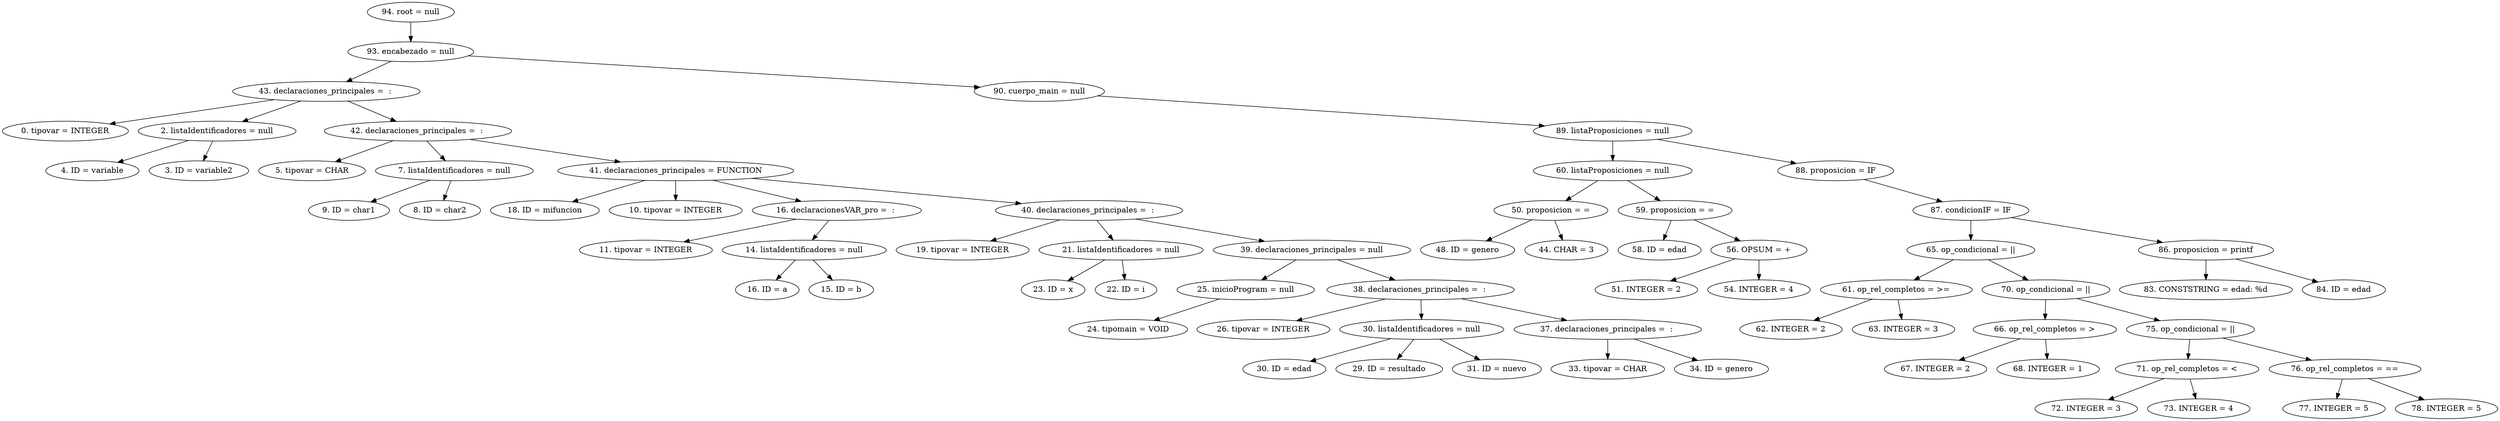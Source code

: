 digraph G {
"94. root = null"->"93. encabezado = null"
"93. encabezado = null"->"43. declaraciones_principales =  : "
"43. declaraciones_principales =  : "->"0. tipovar = INTEGER"
"43. declaraciones_principales =  : "->"2. listaIdentificadores = null"
"2. listaIdentificadores = null"->"4. ID = variable"
"2. listaIdentificadores = null"->"3. ID = variable2"
"43. declaraciones_principales =  : "->"42. declaraciones_principales =  : "
"42. declaraciones_principales =  : "->"5. tipovar = CHAR"
"42. declaraciones_principales =  : "->"7. listaIdentificadores = null"
"7. listaIdentificadores = null"->"9. ID = char1"
"7. listaIdentificadores = null"->"8. ID = char2"
"42. declaraciones_principales =  : "->"41. declaraciones_principales = FUNCTION"
"41. declaraciones_principales = FUNCTION"->"18. ID = mifuncion"
"41. declaraciones_principales = FUNCTION"->"10. tipovar = INTEGER"
"41. declaraciones_principales = FUNCTION"->"16. declaracionesVAR_pro =  : "
"16. declaracionesVAR_pro =  : "->"11. tipovar = INTEGER"
"16. declaracionesVAR_pro =  : "->"14. listaIdentificadores = null"
"14. listaIdentificadores = null"->"16. ID = a"
"14. listaIdentificadores = null"->"15. ID = b"
"41. declaraciones_principales = FUNCTION"->"40. declaraciones_principales =  : "
"40. declaraciones_principales =  : "->"19. tipovar = INTEGER"
"40. declaraciones_principales =  : "->"21. listaIdentificadores = null"
"21. listaIdentificadores = null"->"23. ID = x"
"21. listaIdentificadores = null"->"22. ID = i"
"40. declaraciones_principales =  : "->"39. declaraciones_principales = null"
"39. declaraciones_principales = null"->"25. inicioProgram = null"
"25. inicioProgram = null"->"24. tipomain = VOID"
"39. declaraciones_principales = null"->"38. declaraciones_principales =  : "
"38. declaraciones_principales =  : "->"26. tipovar = INTEGER"
"38. declaraciones_principales =  : "->"30. listaIdentificadores = null"
"30. listaIdentificadores = null"->"30. ID = edad"
"30. listaIdentificadores = null"->"29. ID = resultado"
"30. listaIdentificadores = null"->"31. ID = nuevo"
"38. declaraciones_principales =  : "->"37. declaraciones_principales =  : "
"37. declaraciones_principales =  : "->"33. tipovar = CHAR"
"37. declaraciones_principales =  : "->"34. ID = genero"
"93. encabezado = null"->"90. cuerpo_main = null"
"90. cuerpo_main = null"->"89. listaProposiciones = null"
"89. listaProposiciones = null"->"60. listaProposiciones = null"
"60. listaProposiciones = null"->"50. proposicion = ="
"50. proposicion = ="->"48. ID = genero"
"50. proposicion = ="->"44. CHAR = 3"
"60. listaProposiciones = null"->"59. proposicion = ="
"59. proposicion = ="->"58. ID = edad"
"59. proposicion = ="->"56. OPSUM = +"
"56. OPSUM = +"->"51. INTEGER = 2"
"56. OPSUM = +"->"54. INTEGER = 4"
"89. listaProposiciones = null"->"88. proposicion = IF"
"88. proposicion = IF"->"87. condicionIF = IF"
"87. condicionIF = IF"->"65. op_condicional = ||"
"65. op_condicional = ||"->"61. op_rel_completos = >="
"61. op_rel_completos = >="->"62. INTEGER = 2"
"61. op_rel_completos = >="->"63. INTEGER = 3"
"65. op_condicional = ||"->"70. op_condicional = ||"
"70. op_condicional = ||"->"66. op_rel_completos = >"
"66. op_rel_completos = >"->"67. INTEGER = 2"
"66. op_rel_completos = >"->"68. INTEGER = 1"
"70. op_condicional = ||"->"75. op_condicional = ||"
"75. op_condicional = ||"->"71. op_rel_completos = <"
"71. op_rel_completos = <"->"72. INTEGER = 3"
"71. op_rel_completos = <"->"73. INTEGER = 4"
"75. op_condicional = ||"->"76. op_rel_completos = =="
"76. op_rel_completos = =="->"77. INTEGER = 5"
"76. op_rel_completos = =="->"78. INTEGER = 5"
"87. condicionIF = IF"->"86. proposicion = printf"
"86. proposicion = printf"->"83. CONSTSTRING = edad: %d"
"86. proposicion = printf"->"84. ID = edad"


}
